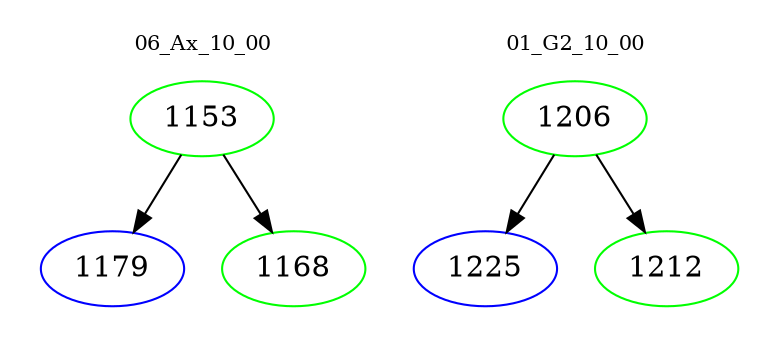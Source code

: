 digraph{
subgraph cluster_0 {
color = white
label = "06_Ax_10_00";
fontsize=10;
T0_1153 [label="1153", color="green"]
T0_1153 -> T0_1179 [color="black"]
T0_1179 [label="1179", color="blue"]
T0_1153 -> T0_1168 [color="black"]
T0_1168 [label="1168", color="green"]
}
subgraph cluster_1 {
color = white
label = "01_G2_10_00";
fontsize=10;
T1_1206 [label="1206", color="green"]
T1_1206 -> T1_1225 [color="black"]
T1_1225 [label="1225", color="blue"]
T1_1206 -> T1_1212 [color="black"]
T1_1212 [label="1212", color="green"]
}
}
